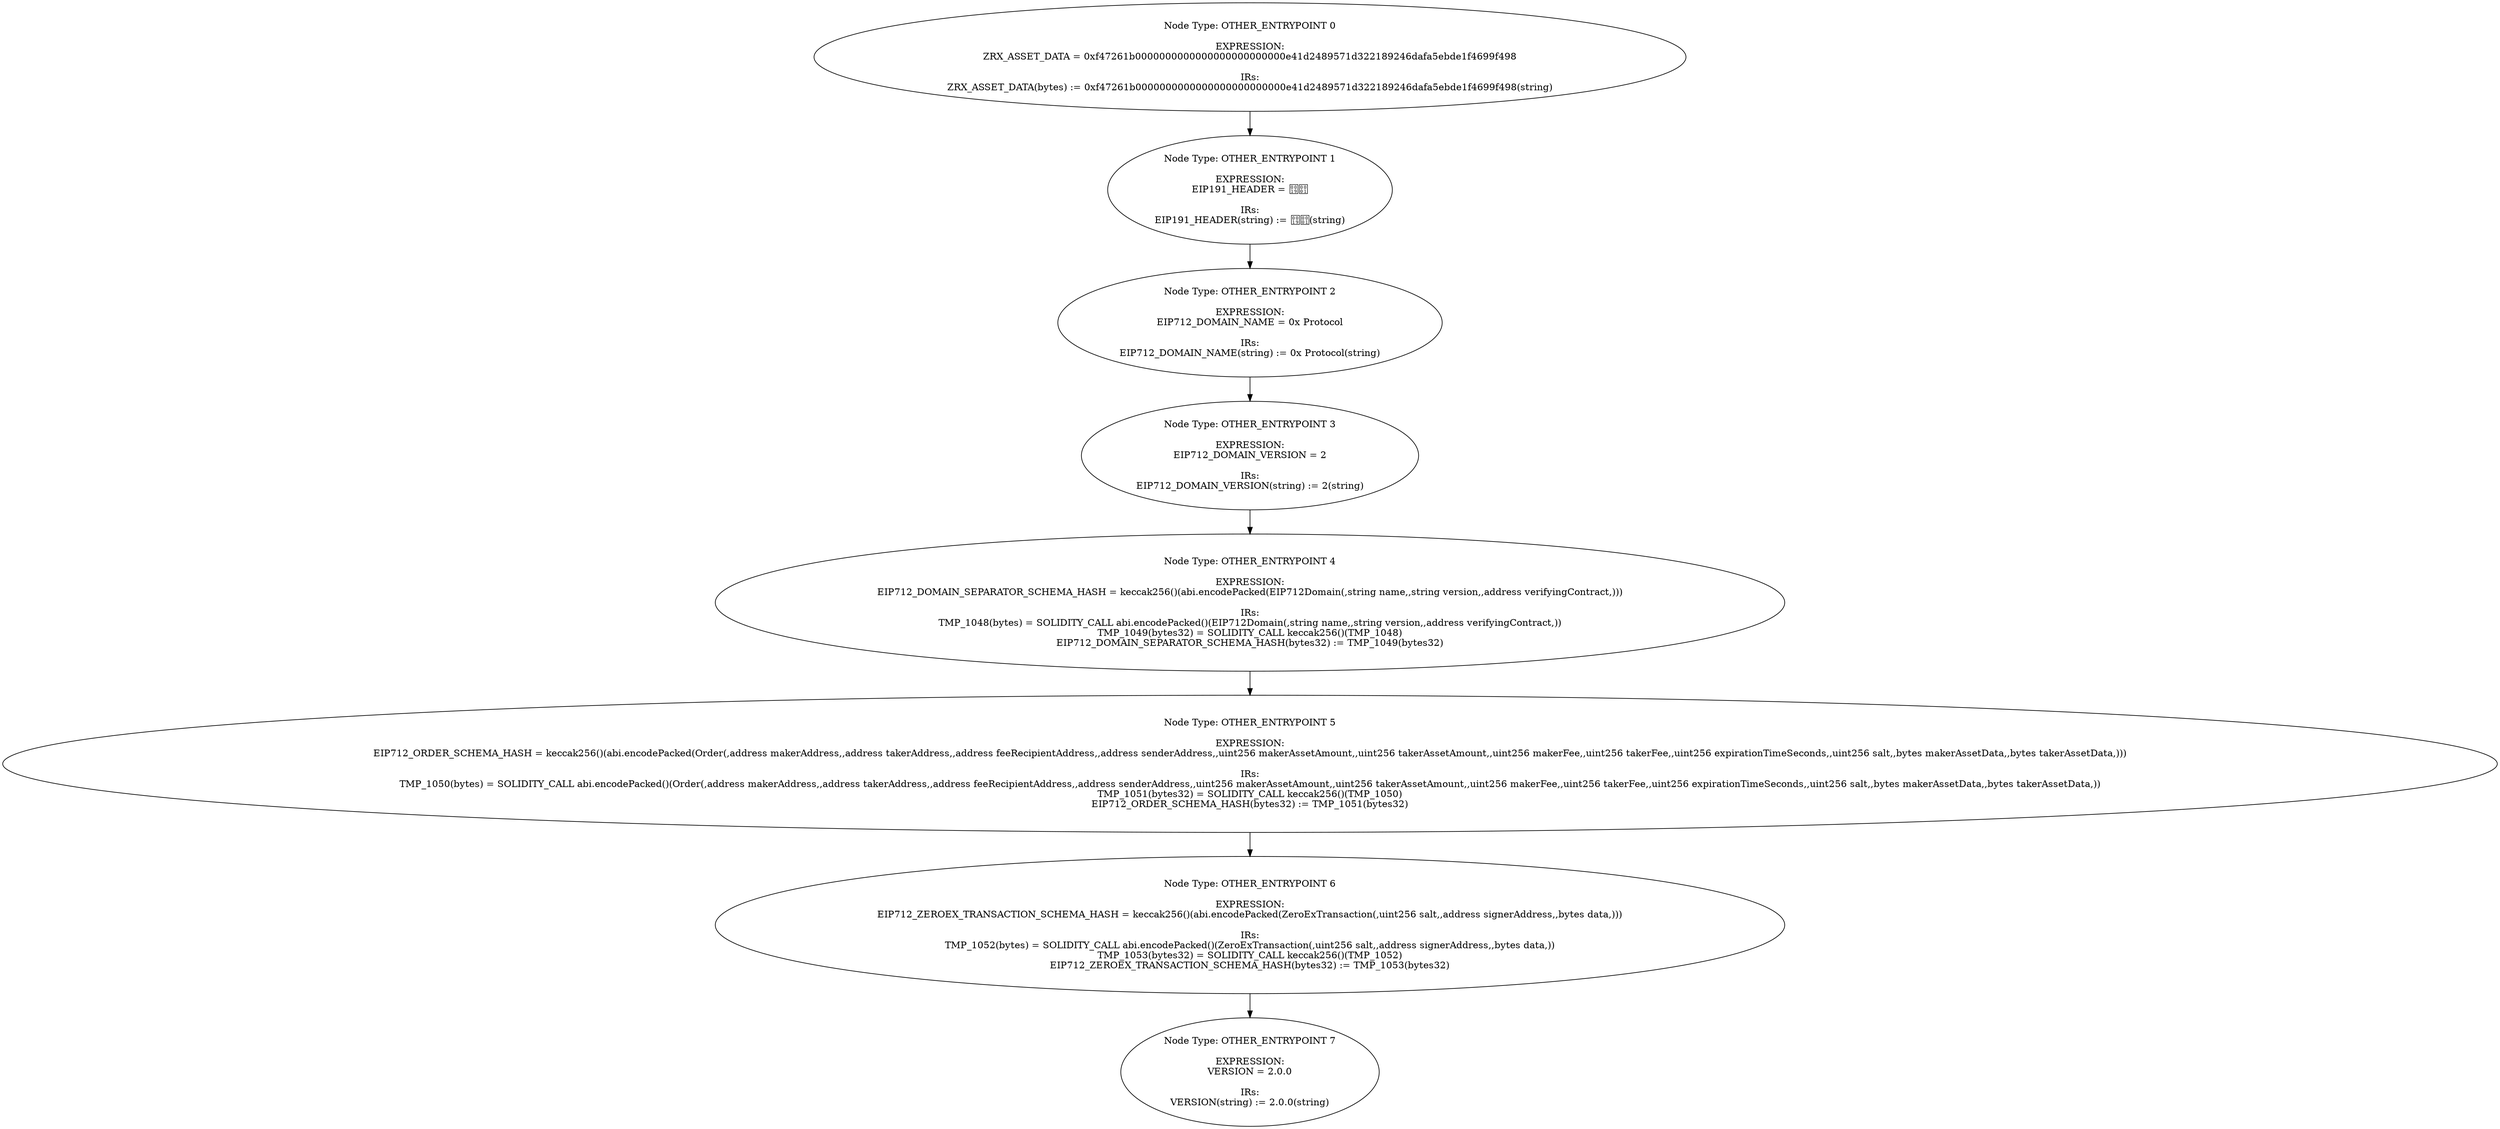 digraph{
0[label="Node Type: OTHER_ENTRYPOINT 0

EXPRESSION:
ZRX_ASSET_DATA = 0xf47261b0000000000000000000000000e41d2489571d322189246dafa5ebde1f4699f498

IRs:
ZRX_ASSET_DATA(bytes) := 0xf47261b0000000000000000000000000e41d2489571d322189246dafa5ebde1f4699f498(string)"];
0->1;
1[label="Node Type: OTHER_ENTRYPOINT 1

EXPRESSION:
EIP191_HEADER = 

IRs:
EIP191_HEADER(string) := (string)"];
1->2;
2[label="Node Type: OTHER_ENTRYPOINT 2

EXPRESSION:
EIP712_DOMAIN_NAME = 0x Protocol

IRs:
EIP712_DOMAIN_NAME(string) := 0x Protocol(string)"];
2->3;
3[label="Node Type: OTHER_ENTRYPOINT 3

EXPRESSION:
EIP712_DOMAIN_VERSION = 2

IRs:
EIP712_DOMAIN_VERSION(string) := 2(string)"];
3->4;
4[label="Node Type: OTHER_ENTRYPOINT 4

EXPRESSION:
EIP712_DOMAIN_SEPARATOR_SCHEMA_HASH = keccak256()(abi.encodePacked(EIP712Domain(,string name,,string version,,address verifyingContract,)))

IRs:
TMP_1048(bytes) = SOLIDITY_CALL abi.encodePacked()(EIP712Domain(,string name,,string version,,address verifyingContract,))
TMP_1049(bytes32) = SOLIDITY_CALL keccak256()(TMP_1048)
EIP712_DOMAIN_SEPARATOR_SCHEMA_HASH(bytes32) := TMP_1049(bytes32)"];
4->5;
5[label="Node Type: OTHER_ENTRYPOINT 5

EXPRESSION:
EIP712_ORDER_SCHEMA_HASH = keccak256()(abi.encodePacked(Order(,address makerAddress,,address takerAddress,,address feeRecipientAddress,,address senderAddress,,uint256 makerAssetAmount,,uint256 takerAssetAmount,,uint256 makerFee,,uint256 takerFee,,uint256 expirationTimeSeconds,,uint256 salt,,bytes makerAssetData,,bytes takerAssetData,)))

IRs:
TMP_1050(bytes) = SOLIDITY_CALL abi.encodePacked()(Order(,address makerAddress,,address takerAddress,,address feeRecipientAddress,,address senderAddress,,uint256 makerAssetAmount,,uint256 takerAssetAmount,,uint256 makerFee,,uint256 takerFee,,uint256 expirationTimeSeconds,,uint256 salt,,bytes makerAssetData,,bytes takerAssetData,))
TMP_1051(bytes32) = SOLIDITY_CALL keccak256()(TMP_1050)
EIP712_ORDER_SCHEMA_HASH(bytes32) := TMP_1051(bytes32)"];
5->6;
6[label="Node Type: OTHER_ENTRYPOINT 6

EXPRESSION:
EIP712_ZEROEX_TRANSACTION_SCHEMA_HASH = keccak256()(abi.encodePacked(ZeroExTransaction(,uint256 salt,,address signerAddress,,bytes data,)))

IRs:
TMP_1052(bytes) = SOLIDITY_CALL abi.encodePacked()(ZeroExTransaction(,uint256 salt,,address signerAddress,,bytes data,))
TMP_1053(bytes32) = SOLIDITY_CALL keccak256()(TMP_1052)
EIP712_ZEROEX_TRANSACTION_SCHEMA_HASH(bytes32) := TMP_1053(bytes32)"];
6->7;
7[label="Node Type: OTHER_ENTRYPOINT 7

EXPRESSION:
VERSION = 2.0.0

IRs:
VERSION(string) := 2.0.0(string)"];
}
